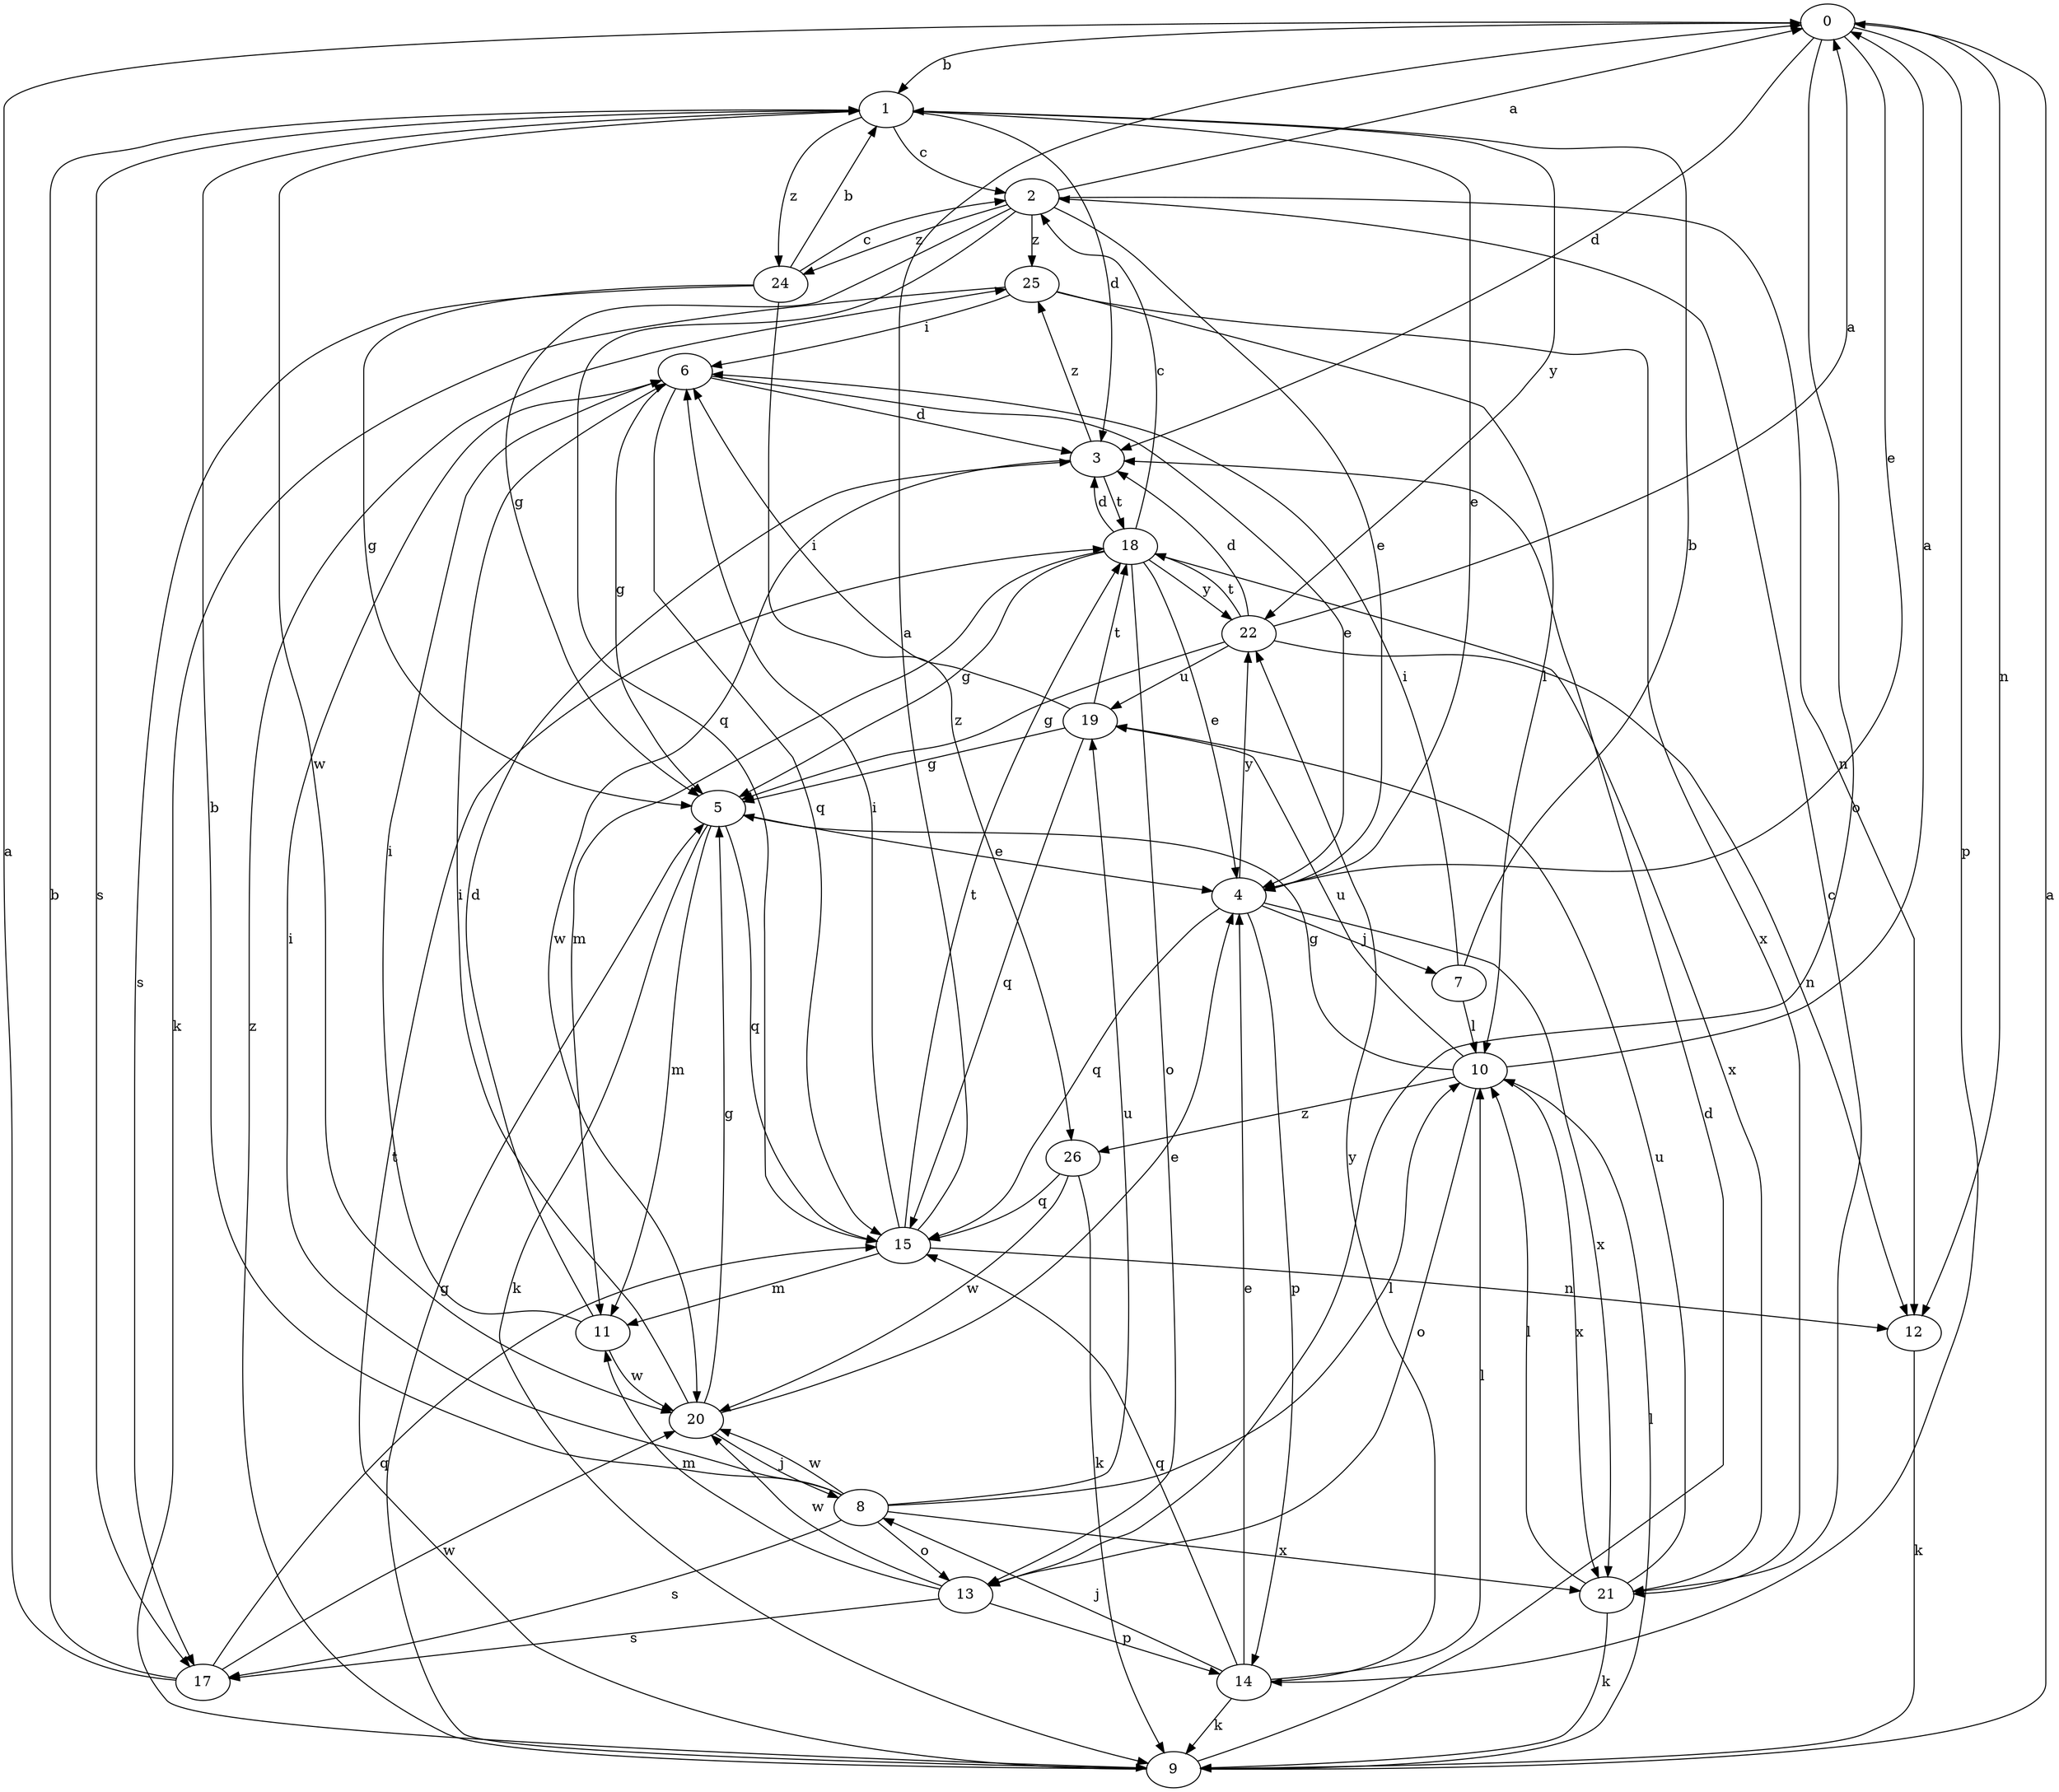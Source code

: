 strict digraph  {
0;
1;
2;
3;
4;
5;
6;
7;
8;
9;
10;
11;
12;
13;
14;
15;
17;
18;
19;
20;
21;
22;
24;
25;
26;
0 -> 1  [label=b];
0 -> 3  [label=d];
0 -> 4  [label=e];
0 -> 12  [label=n];
0 -> 13  [label=o];
0 -> 14  [label=p];
1 -> 2  [label=c];
1 -> 3  [label=d];
1 -> 4  [label=e];
1 -> 17  [label=s];
1 -> 20  [label=w];
1 -> 22  [label=y];
1 -> 24  [label=z];
2 -> 0  [label=a];
2 -> 4  [label=e];
2 -> 5  [label=g];
2 -> 12  [label=n];
2 -> 15  [label=q];
2 -> 24  [label=z];
2 -> 25  [label=z];
3 -> 18  [label=t];
3 -> 20  [label=w];
3 -> 25  [label=z];
4 -> 7  [label=j];
4 -> 14  [label=p];
4 -> 15  [label=q];
4 -> 21  [label=x];
4 -> 22  [label=y];
5 -> 4  [label=e];
5 -> 9  [label=k];
5 -> 11  [label=m];
5 -> 15  [label=q];
6 -> 3  [label=d];
6 -> 4  [label=e];
6 -> 5  [label=g];
6 -> 15  [label=q];
7 -> 1  [label=b];
7 -> 6  [label=i];
7 -> 10  [label=l];
8 -> 1  [label=b];
8 -> 6  [label=i];
8 -> 10  [label=l];
8 -> 13  [label=o];
8 -> 17  [label=s];
8 -> 19  [label=u];
8 -> 20  [label=w];
8 -> 21  [label=x];
9 -> 0  [label=a];
9 -> 3  [label=d];
9 -> 5  [label=g];
9 -> 10  [label=l];
9 -> 18  [label=t];
9 -> 25  [label=z];
10 -> 0  [label=a];
10 -> 5  [label=g];
10 -> 13  [label=o];
10 -> 19  [label=u];
10 -> 21  [label=x];
10 -> 26  [label=z];
11 -> 3  [label=d];
11 -> 6  [label=i];
11 -> 20  [label=w];
12 -> 9  [label=k];
13 -> 11  [label=m];
13 -> 14  [label=p];
13 -> 17  [label=s];
13 -> 20  [label=w];
14 -> 4  [label=e];
14 -> 8  [label=j];
14 -> 9  [label=k];
14 -> 10  [label=l];
14 -> 15  [label=q];
14 -> 22  [label=y];
15 -> 0  [label=a];
15 -> 6  [label=i];
15 -> 11  [label=m];
15 -> 12  [label=n];
15 -> 18  [label=t];
17 -> 0  [label=a];
17 -> 1  [label=b];
17 -> 15  [label=q];
17 -> 20  [label=w];
18 -> 2  [label=c];
18 -> 3  [label=d];
18 -> 4  [label=e];
18 -> 5  [label=g];
18 -> 11  [label=m];
18 -> 13  [label=o];
18 -> 21  [label=x];
18 -> 22  [label=y];
19 -> 5  [label=g];
19 -> 6  [label=i];
19 -> 15  [label=q];
19 -> 18  [label=t];
20 -> 4  [label=e];
20 -> 5  [label=g];
20 -> 6  [label=i];
20 -> 8  [label=j];
21 -> 2  [label=c];
21 -> 9  [label=k];
21 -> 10  [label=l];
21 -> 19  [label=u];
22 -> 0  [label=a];
22 -> 3  [label=d];
22 -> 5  [label=g];
22 -> 12  [label=n];
22 -> 18  [label=t];
22 -> 19  [label=u];
24 -> 1  [label=b];
24 -> 2  [label=c];
24 -> 5  [label=g];
24 -> 17  [label=s];
24 -> 26  [label=z];
25 -> 6  [label=i];
25 -> 9  [label=k];
25 -> 10  [label=l];
25 -> 21  [label=x];
26 -> 9  [label=k];
26 -> 15  [label=q];
26 -> 20  [label=w];
}
